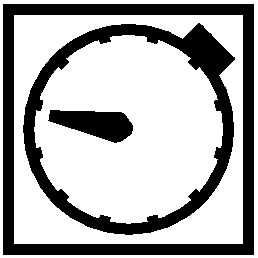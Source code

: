 #FIG 3.2
Landscape
Center
Inches
Letter  
100.00
Single
-2
1200 2
0 32 #3cc83c
0 33 #a9a4a3
1 3 0 6 -1 7 51 0 20 0.000 1 5.4978 4425 3900 750 750 4425 3900 4956 4430
2 2 0 6 -1 -1 50 0 -1 0.000 0 0 -1 0 0 5
	 3525 3000 5325 3000 5325 4800 3525 4800 3525 3000
2 1 0 6 -1 0 52 0 20 0.000 0 0 -1 0 0 4
	 4849 3263 4955 3158 5167 3370 5062 3475
2 1 0 6 -1 -1 50 0 -1 0.000 0 0 -1 0 0 2
	 4955 3369 4903 3422
2 1 0 6 -1 -1 50 0 -1 0.000 0 0 -1 0 0 2
	 5150 3706 5078 3725
2 1 0 6 -1 -1 50 0 -1 0.000 0 0 -1 0 0 2
	 5149 4094 5078 4075
2 1 0 6 -1 -1 50 0 -1 0.000 0 0 -1 0 0 2
	 4956 4430 4903 4378
2 1 0 6 -1 -1 50 0 -1 0.000 0 0 -1 0 0 2
	 4619 4625 4600 4553
2 1 0 6 -1 -1 50 0 -1 0.000 0 0 -1 0 0 2
	 4231 4624 4250 4553
2 1 0 6 -1 -1 50 0 -1 0.000 0 0 -1 0 0 2
	 3895 4431 3947 4378
2 1 0 6 -1 -1 50 0 -1 0.000 0 0 -1 0 0 2
	 3700 4094 3772 4075
2 1 0 6 -1 -1 50 0 -1 0.000 0 0 -1 0 0 2
	 3701 3706 3772 3725
2 1 0 6 -1 -1 50 0 -1 0.000 0 0 -1 0 0 2
	 3894 3370 3947 3422
2 1 0 6 -1 -1 50 0 -1 0.000 0 0 -1 0 0 2
	 4231 3175 4250 3247
2 1 0 6 -1 -1 50 0 -1 0.000 0 0 -1 0 0 2
	 4619 3176 4600 3247
2 1 0 6 -1 0 50 0 20 0.000 2 0 -1 0 0 5
	 4425 3900 4338 3961 3839 3798 4364 3813 4425 3900
